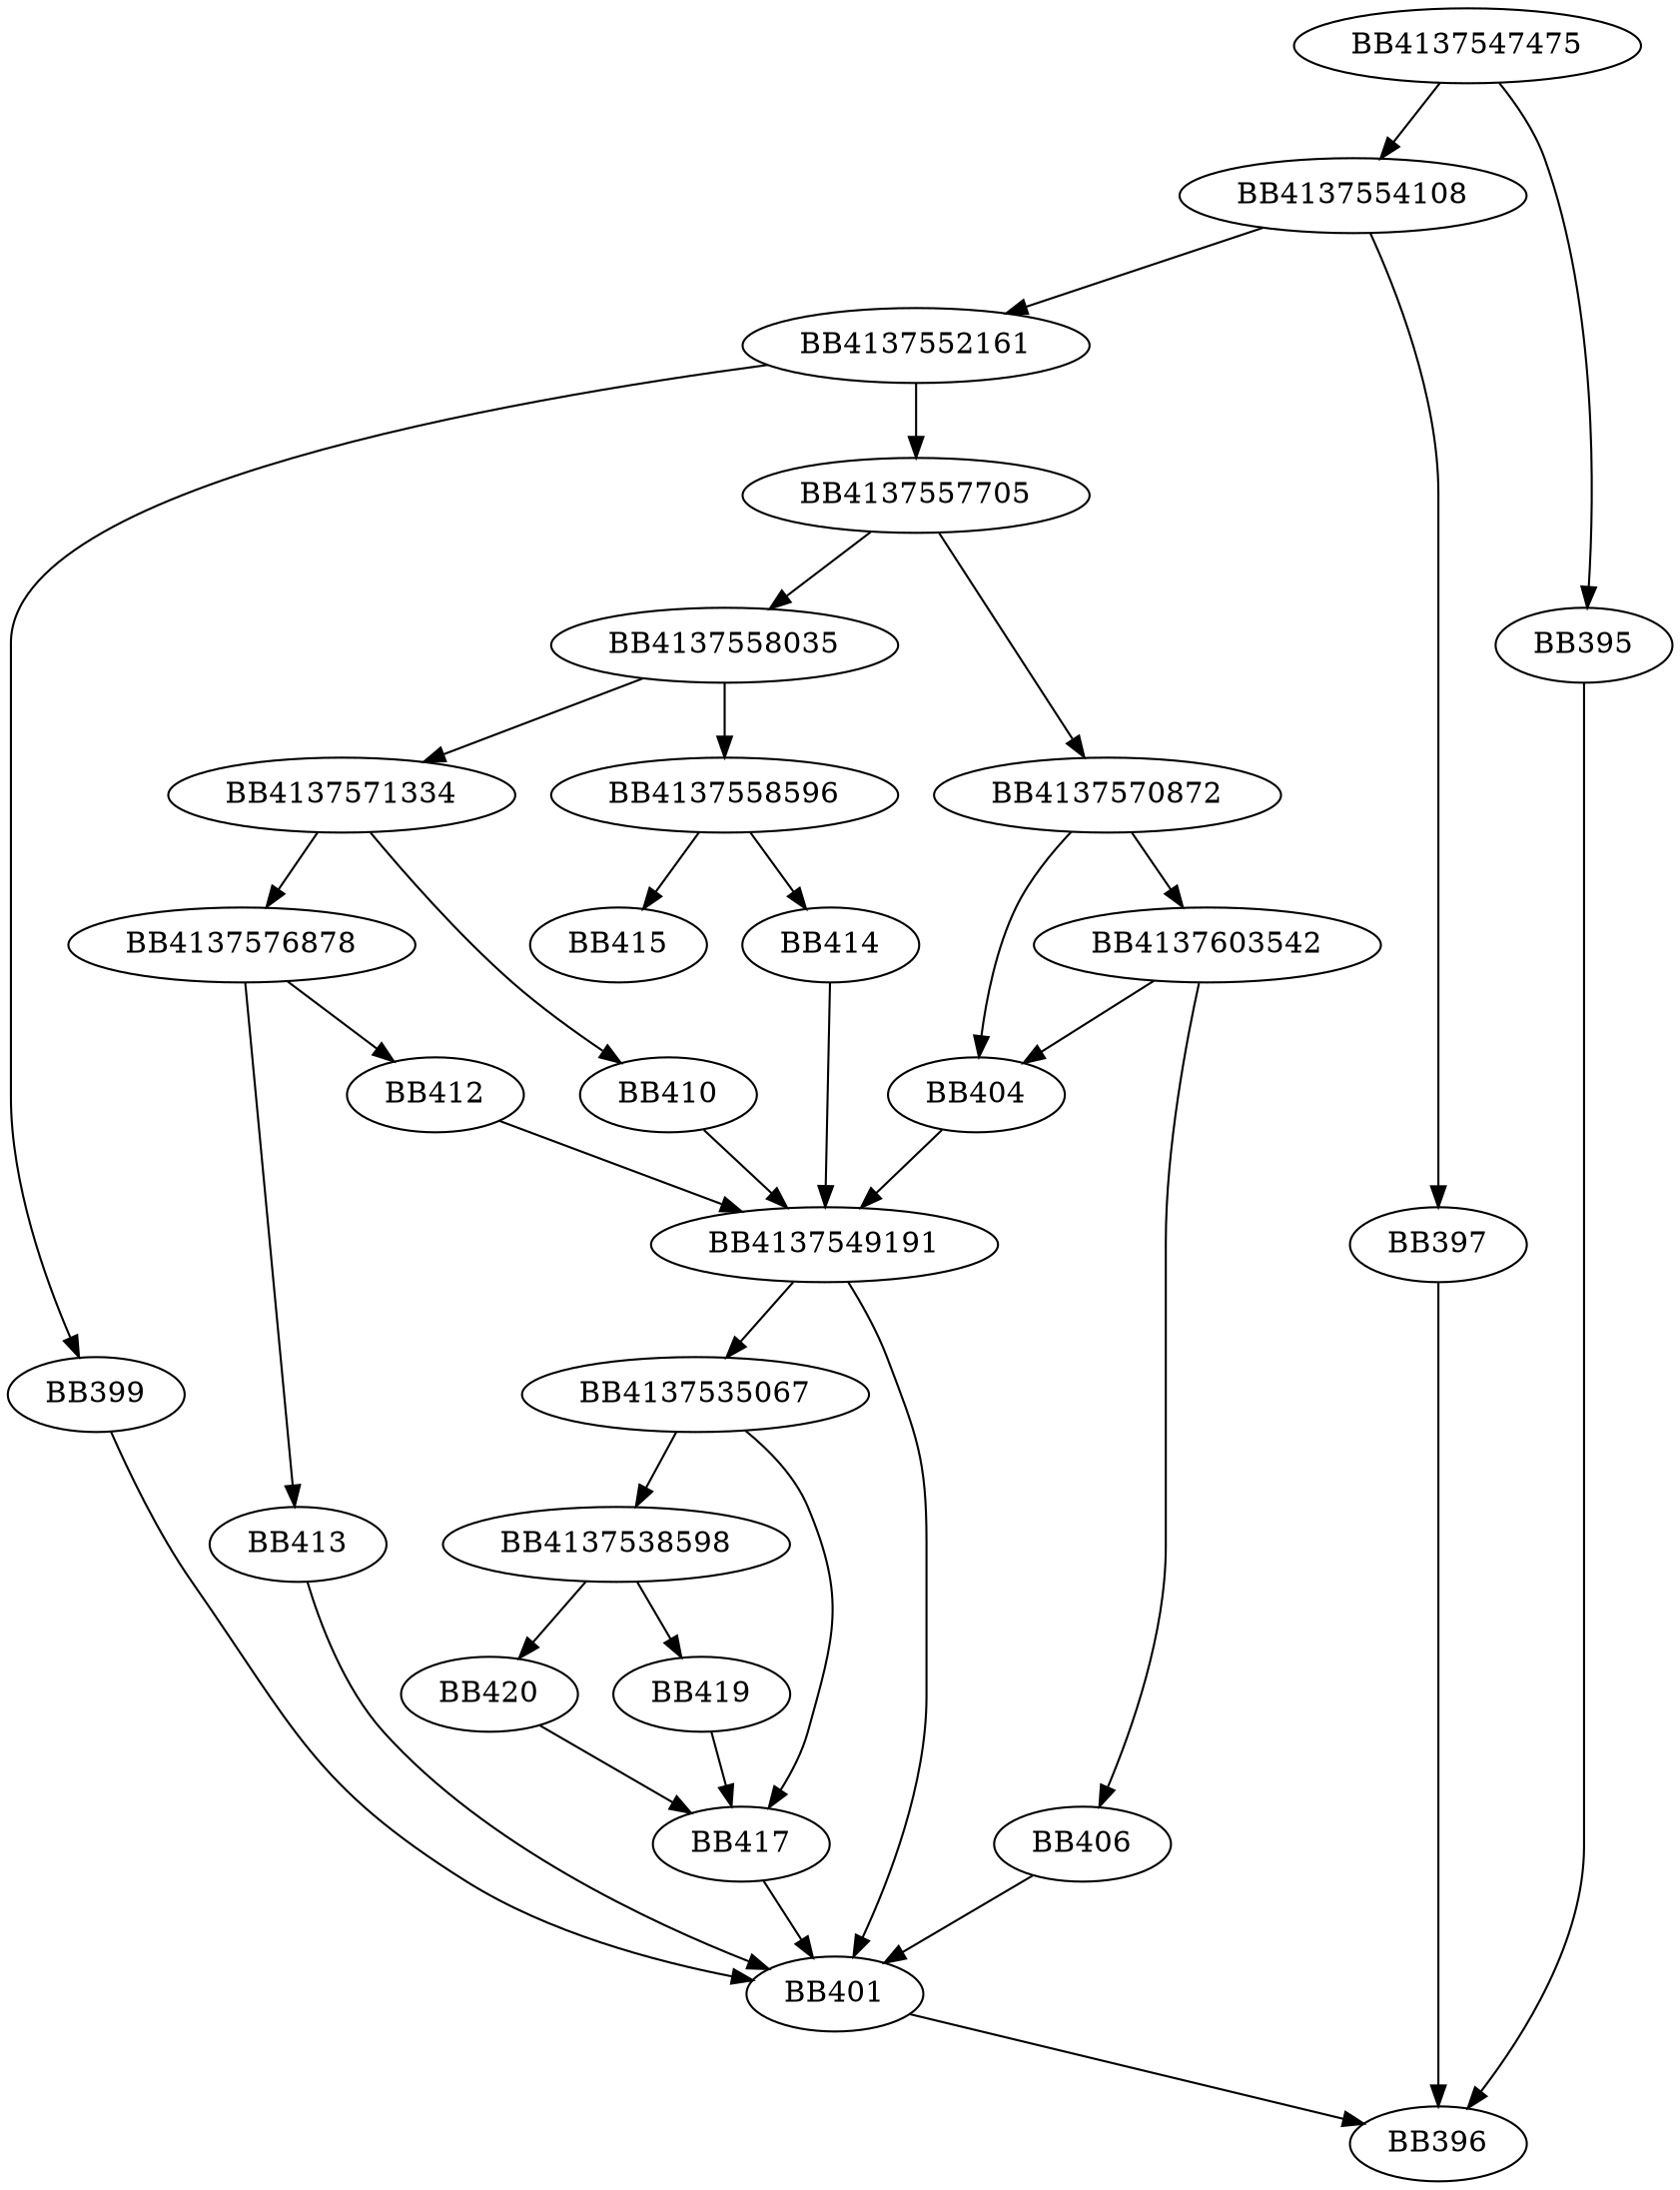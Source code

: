 digraph G{
	BB4137547475->BB4137554108;
	BB4137547475->BB395;
	BB395->BB396;
	BB4137554108->BB397;
	BB4137554108->BB4137552161;
	BB397->BB396;
	BB4137552161->BB399;
	BB4137552161->BB4137557705;
	BB399->BB401;
	BB4137557705->BB4137570872;
	BB4137557705->BB4137558035;
	BB4137570872->BB404;
	BB4137570872->BB4137603542;
	BB4137603542->BB404;
	BB4137603542->BB406;
	BB404->BB4137549191;
	BB406->BB401;
	BB4137558035->BB4137571334;
	BB4137558035->BB4137558596;
	BB4137571334->BB410;
	BB4137571334->BB4137576878;
	BB410->BB4137549191;
	BB4137576878->BB412;
	BB4137576878->BB413;
	BB412->BB4137549191;
	BB413->BB401;
	BB4137558596->BB414;
	BB4137558596->BB415;
	BB414->BB4137549191;
	BB4137549191->BB4137535067;
	BB4137549191->BB401;
	BB4137535067->BB417;
	BB4137535067->BB4137538598;
	BB4137538598->BB419;
	BB4137538598->BB420;
	BB420->BB417;
	BB419->BB417;
	BB417->BB401;
	BB401->BB396;
}
